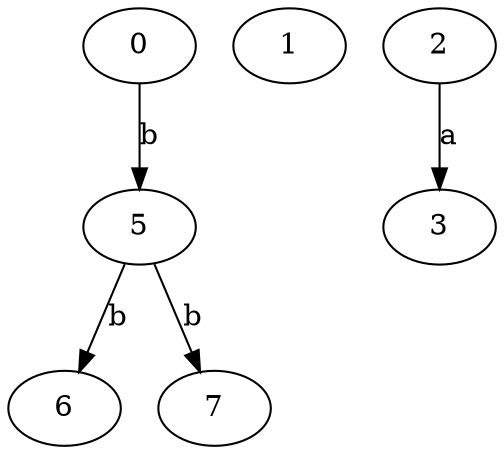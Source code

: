 strict digraph  {
0;
1;
2;
3;
5;
6;
7;
0 -> 5  [label=b];
2 -> 3  [label=a];
5 -> 6  [label=b];
5 -> 7  [label=b];
}
